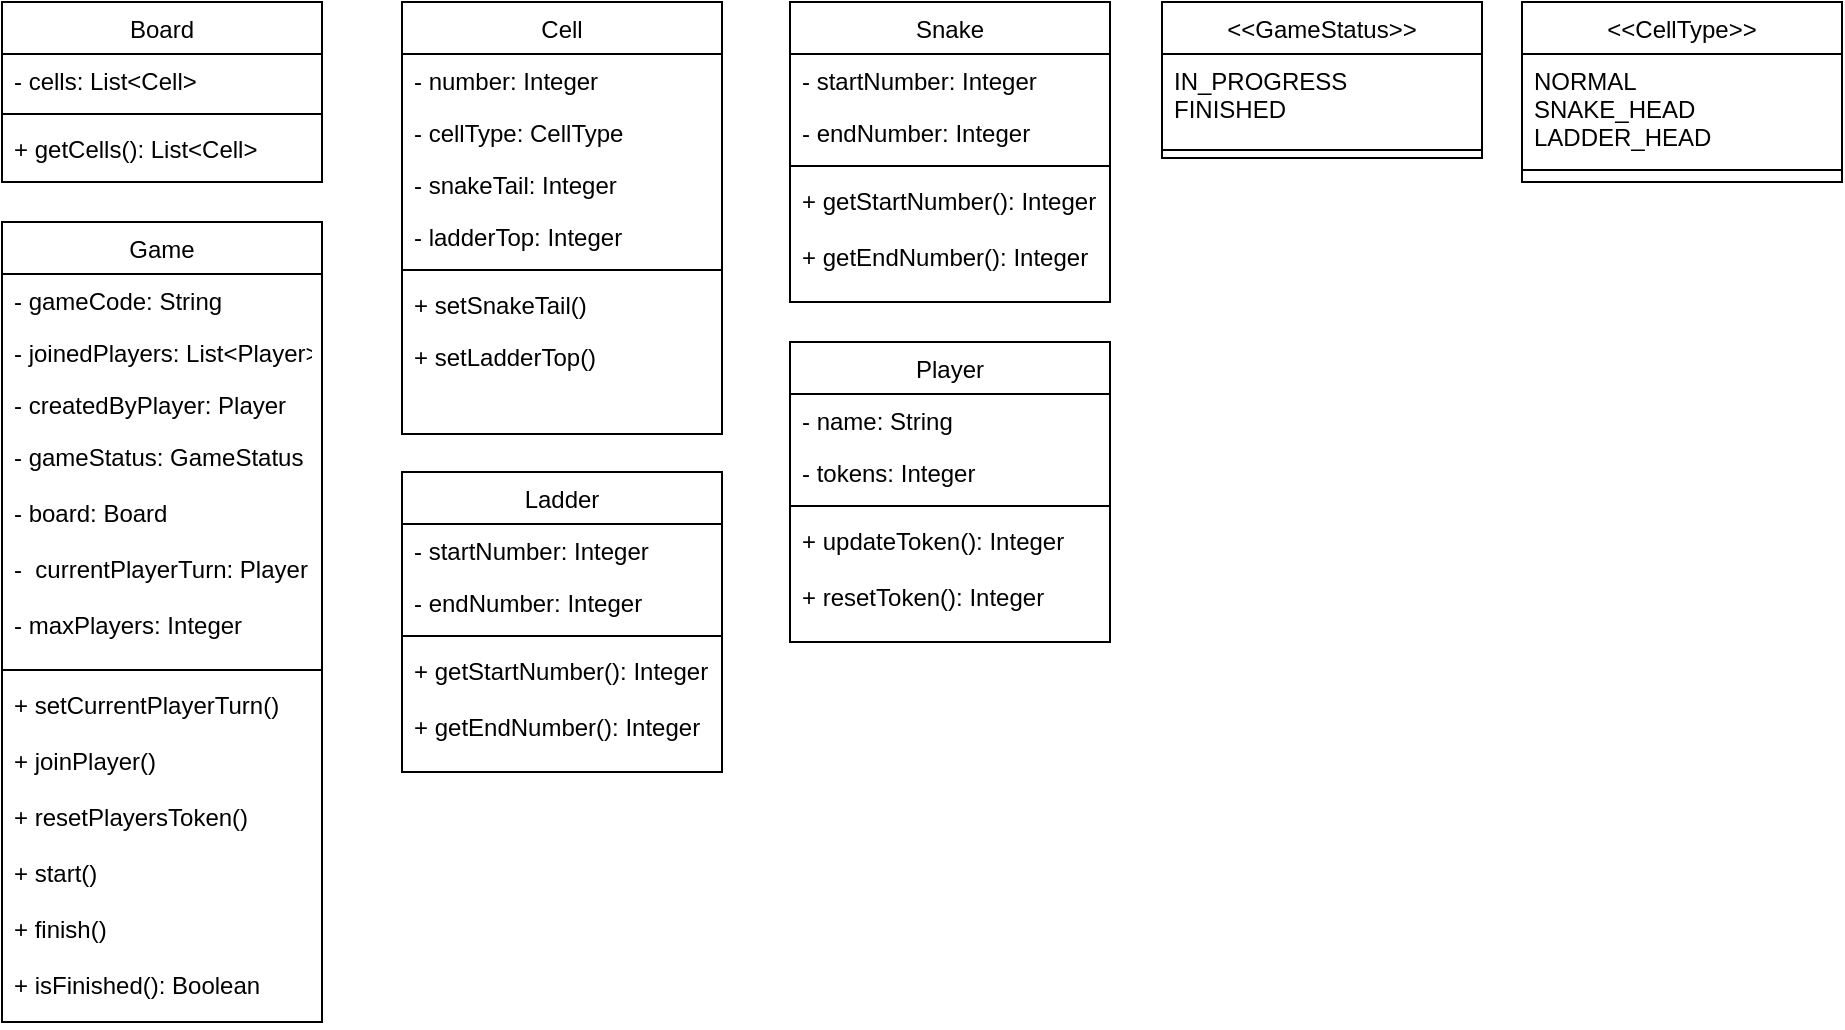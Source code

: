<mxfile version="21.2.9" type="github">
  <diagram id="C5RBs43oDa-KdzZeNtuy" name="Page-1">
    <mxGraphModel dx="1306" dy="736" grid="1" gridSize="10" guides="1" tooltips="1" connect="1" arrows="1" fold="1" page="1" pageScale="1" pageWidth="827" pageHeight="1169" math="0" shadow="0">
      <root>
        <mxCell id="WIyWlLk6GJQsqaUBKTNV-0" />
        <mxCell id="WIyWlLk6GJQsqaUBKTNV-1" parent="WIyWlLk6GJQsqaUBKTNV-0" />
        <mxCell id="zkfFHV4jXpPFQw0GAbJ--17" value="Cell" style="swimlane;fontStyle=0;align=center;verticalAlign=top;childLayout=stackLayout;horizontal=1;startSize=26;horizontalStack=0;resizeParent=1;resizeLast=0;collapsible=1;marginBottom=0;rounded=0;shadow=0;strokeWidth=1;" parent="WIyWlLk6GJQsqaUBKTNV-1" vertex="1">
          <mxGeometry x="220" y="10" width="160" height="216" as="geometry">
            <mxRectangle x="550" y="140" width="160" height="26" as="alternateBounds" />
          </mxGeometry>
        </mxCell>
        <mxCell id="zkfFHV4jXpPFQw0GAbJ--18" value="- number: Integer" style="text;align=left;verticalAlign=top;spacingLeft=4;spacingRight=4;overflow=hidden;rotatable=0;points=[[0,0.5],[1,0.5]];portConstraint=eastwest;" parent="zkfFHV4jXpPFQw0GAbJ--17" vertex="1">
          <mxGeometry y="26" width="160" height="26" as="geometry" />
        </mxCell>
        <mxCell id="zkfFHV4jXpPFQw0GAbJ--19" value="- cellType: CellType" style="text;align=left;verticalAlign=top;spacingLeft=4;spacingRight=4;overflow=hidden;rotatable=0;points=[[0,0.5],[1,0.5]];portConstraint=eastwest;rounded=0;shadow=0;html=0;" parent="zkfFHV4jXpPFQw0GAbJ--17" vertex="1">
          <mxGeometry y="52" width="160" height="26" as="geometry" />
        </mxCell>
        <mxCell id="zkfFHV4jXpPFQw0GAbJ--20" value="- snakeTail: Integer" style="text;align=left;verticalAlign=top;spacingLeft=4;spacingRight=4;overflow=hidden;rotatable=0;points=[[0,0.5],[1,0.5]];portConstraint=eastwest;rounded=0;shadow=0;html=0;" parent="zkfFHV4jXpPFQw0GAbJ--17" vertex="1">
          <mxGeometry y="78" width="160" height="26" as="geometry" />
        </mxCell>
        <mxCell id="zkfFHV4jXpPFQw0GAbJ--21" value="- ladderTop: Integer" style="text;align=left;verticalAlign=top;spacingLeft=4;spacingRight=4;overflow=hidden;rotatable=0;points=[[0,0.5],[1,0.5]];portConstraint=eastwest;rounded=0;shadow=0;html=0;" parent="zkfFHV4jXpPFQw0GAbJ--17" vertex="1">
          <mxGeometry y="104" width="160" height="26" as="geometry" />
        </mxCell>
        <mxCell id="zkfFHV4jXpPFQw0GAbJ--23" value="" style="line;html=1;strokeWidth=1;align=left;verticalAlign=middle;spacingTop=-1;spacingLeft=3;spacingRight=3;rotatable=0;labelPosition=right;points=[];portConstraint=eastwest;" parent="zkfFHV4jXpPFQw0GAbJ--17" vertex="1">
          <mxGeometry y="130" width="160" height="8" as="geometry" />
        </mxCell>
        <mxCell id="zkfFHV4jXpPFQw0GAbJ--24" value="+ setSnakeTail()" style="text;align=left;verticalAlign=top;spacingLeft=4;spacingRight=4;overflow=hidden;rotatable=0;points=[[0,0.5],[1,0.5]];portConstraint=eastwest;" parent="zkfFHV4jXpPFQw0GAbJ--17" vertex="1">
          <mxGeometry y="138" width="160" height="26" as="geometry" />
        </mxCell>
        <mxCell id="zkfFHV4jXpPFQw0GAbJ--25" value="+ setLadderTop()" style="text;align=left;verticalAlign=top;spacingLeft=4;spacingRight=4;overflow=hidden;rotatable=0;points=[[0,0.5],[1,0.5]];portConstraint=eastwest;" parent="zkfFHV4jXpPFQw0GAbJ--17" vertex="1">
          <mxGeometry y="164" width="160" height="26" as="geometry" />
        </mxCell>
        <mxCell id="9bd_ATraRKnkrkpEEzWT-12" value="Game" style="swimlane;fontStyle=0;align=center;verticalAlign=top;childLayout=stackLayout;horizontal=1;startSize=26;horizontalStack=0;resizeParent=1;resizeLast=0;collapsible=1;marginBottom=0;rounded=0;shadow=0;strokeWidth=1;" vertex="1" parent="WIyWlLk6GJQsqaUBKTNV-1">
          <mxGeometry x="20" y="120" width="160" height="400" as="geometry">
            <mxRectangle x="550" y="140" width="160" height="26" as="alternateBounds" />
          </mxGeometry>
        </mxCell>
        <mxCell id="9bd_ATraRKnkrkpEEzWT-13" value="- gameCode: String" style="text;align=left;verticalAlign=top;spacingLeft=4;spacingRight=4;overflow=hidden;rotatable=0;points=[[0,0.5],[1,0.5]];portConstraint=eastwest;" vertex="1" parent="9bd_ATraRKnkrkpEEzWT-12">
          <mxGeometry y="26" width="160" height="26" as="geometry" />
        </mxCell>
        <mxCell id="9bd_ATraRKnkrkpEEzWT-14" value="- joinedPlayers: List&lt;Player&gt;" style="text;align=left;verticalAlign=top;spacingLeft=4;spacingRight=4;overflow=hidden;rotatable=0;points=[[0,0.5],[1,0.5]];portConstraint=eastwest;rounded=0;shadow=0;html=0;" vertex="1" parent="9bd_ATraRKnkrkpEEzWT-12">
          <mxGeometry y="52" width="160" height="26" as="geometry" />
        </mxCell>
        <mxCell id="9bd_ATraRKnkrkpEEzWT-15" value="- createdByPlayer: Player" style="text;align=left;verticalAlign=top;spacingLeft=4;spacingRight=4;overflow=hidden;rotatable=0;points=[[0,0.5],[1,0.5]];portConstraint=eastwest;rounded=0;shadow=0;html=0;" vertex="1" parent="9bd_ATraRKnkrkpEEzWT-12">
          <mxGeometry y="78" width="160" height="26" as="geometry" />
        </mxCell>
        <mxCell id="9bd_ATraRKnkrkpEEzWT-16" value="- gameStatus: GameStatus&#xa;&#xa;- board: Board&#xa;&#xa;-  currentPlayerTurn: Player&#xa;&#xa;- maxPlayers: Integer" style="text;align=left;verticalAlign=top;spacingLeft=4;spacingRight=4;overflow=hidden;rotatable=0;points=[[0,0.5],[1,0.5]];portConstraint=eastwest;rounded=0;shadow=0;html=0;" vertex="1" parent="9bd_ATraRKnkrkpEEzWT-12">
          <mxGeometry y="104" width="160" height="116" as="geometry" />
        </mxCell>
        <mxCell id="9bd_ATraRKnkrkpEEzWT-17" value="" style="line;html=1;strokeWidth=1;align=left;verticalAlign=middle;spacingTop=-1;spacingLeft=3;spacingRight=3;rotatable=0;labelPosition=right;points=[];portConstraint=eastwest;" vertex="1" parent="9bd_ATraRKnkrkpEEzWT-12">
          <mxGeometry y="220" width="160" height="8" as="geometry" />
        </mxCell>
        <mxCell id="9bd_ATraRKnkrkpEEzWT-19" value="+ setCurrentPlayerTurn()&#xa;&#xa;+ joinPlayer()&#xa;&#xa;+ resetPlayersToken()&#xa;&#xa;+ start()&#xa;&#xa;+ finish()&#xa;&#xa;+ isFinished(): Boolean&#xa;&#xa;" style="text;align=left;verticalAlign=top;spacingLeft=4;spacingRight=4;overflow=hidden;rotatable=0;points=[[0,0.5],[1,0.5]];portConstraint=eastwest;" vertex="1" parent="9bd_ATraRKnkrkpEEzWT-12">
          <mxGeometry y="228" width="160" height="172" as="geometry" />
        </mxCell>
        <mxCell id="9bd_ATraRKnkrkpEEzWT-21" value="Ladder" style="swimlane;fontStyle=0;align=center;verticalAlign=top;childLayout=stackLayout;horizontal=1;startSize=26;horizontalStack=0;resizeParent=1;resizeLast=0;collapsible=1;marginBottom=0;rounded=0;shadow=0;strokeWidth=1;" vertex="1" parent="WIyWlLk6GJQsqaUBKTNV-1">
          <mxGeometry x="220" y="245" width="160" height="150" as="geometry">
            <mxRectangle x="550" y="140" width="160" height="26" as="alternateBounds" />
          </mxGeometry>
        </mxCell>
        <mxCell id="9bd_ATraRKnkrkpEEzWT-22" value="- startNumber: Integer " style="text;align=left;verticalAlign=top;spacingLeft=4;spacingRight=4;overflow=hidden;rotatable=0;points=[[0,0.5],[1,0.5]];portConstraint=eastwest;" vertex="1" parent="9bd_ATraRKnkrkpEEzWT-21">
          <mxGeometry y="26" width="160" height="26" as="geometry" />
        </mxCell>
        <mxCell id="9bd_ATraRKnkrkpEEzWT-23" value="- endNumber: Integer" style="text;align=left;verticalAlign=top;spacingLeft=4;spacingRight=4;overflow=hidden;rotatable=0;points=[[0,0.5],[1,0.5]];portConstraint=eastwest;rounded=0;shadow=0;html=0;" vertex="1" parent="9bd_ATraRKnkrkpEEzWT-21">
          <mxGeometry y="52" width="160" height="26" as="geometry" />
        </mxCell>
        <mxCell id="9bd_ATraRKnkrkpEEzWT-26" value="" style="line;html=1;strokeWidth=1;align=left;verticalAlign=middle;spacingTop=-1;spacingLeft=3;spacingRight=3;rotatable=0;labelPosition=right;points=[];portConstraint=eastwest;" vertex="1" parent="9bd_ATraRKnkrkpEEzWT-21">
          <mxGeometry y="78" width="160" height="8" as="geometry" />
        </mxCell>
        <mxCell id="9bd_ATraRKnkrkpEEzWT-27" value="+ getStartNumber(): Integer&#xa;&#xa;+ getEndNumber(): Integer" style="text;align=left;verticalAlign=top;spacingLeft=4;spacingRight=4;overflow=hidden;rotatable=0;points=[[0,0.5],[1,0.5]];portConstraint=eastwest;" vertex="1" parent="9bd_ATraRKnkrkpEEzWT-21">
          <mxGeometry y="86" width="160" height="64" as="geometry" />
        </mxCell>
        <mxCell id="9bd_ATraRKnkrkpEEzWT-28" value="Snake" style="swimlane;fontStyle=0;align=center;verticalAlign=top;childLayout=stackLayout;horizontal=1;startSize=26;horizontalStack=0;resizeParent=1;resizeLast=0;collapsible=1;marginBottom=0;rounded=0;shadow=0;strokeWidth=1;" vertex="1" parent="WIyWlLk6GJQsqaUBKTNV-1">
          <mxGeometry x="414" y="10" width="160" height="150" as="geometry">
            <mxRectangle x="550" y="140" width="160" height="26" as="alternateBounds" />
          </mxGeometry>
        </mxCell>
        <mxCell id="9bd_ATraRKnkrkpEEzWT-29" value="- startNumber: Integer " style="text;align=left;verticalAlign=top;spacingLeft=4;spacingRight=4;overflow=hidden;rotatable=0;points=[[0,0.5],[1,0.5]];portConstraint=eastwest;" vertex="1" parent="9bd_ATraRKnkrkpEEzWT-28">
          <mxGeometry y="26" width="160" height="26" as="geometry" />
        </mxCell>
        <mxCell id="9bd_ATraRKnkrkpEEzWT-30" value="- endNumber: Integer" style="text;align=left;verticalAlign=top;spacingLeft=4;spacingRight=4;overflow=hidden;rotatable=0;points=[[0,0.5],[1,0.5]];portConstraint=eastwest;rounded=0;shadow=0;html=0;" vertex="1" parent="9bd_ATraRKnkrkpEEzWT-28">
          <mxGeometry y="52" width="160" height="26" as="geometry" />
        </mxCell>
        <mxCell id="9bd_ATraRKnkrkpEEzWT-31" value="" style="line;html=1;strokeWidth=1;align=left;verticalAlign=middle;spacingTop=-1;spacingLeft=3;spacingRight=3;rotatable=0;labelPosition=right;points=[];portConstraint=eastwest;" vertex="1" parent="9bd_ATraRKnkrkpEEzWT-28">
          <mxGeometry y="78" width="160" height="8" as="geometry" />
        </mxCell>
        <mxCell id="9bd_ATraRKnkrkpEEzWT-32" value="+ getStartNumber(): Integer&#xa;&#xa;+ getEndNumber(): Integer" style="text;align=left;verticalAlign=top;spacingLeft=4;spacingRight=4;overflow=hidden;rotatable=0;points=[[0,0.5],[1,0.5]];portConstraint=eastwest;" vertex="1" parent="9bd_ATraRKnkrkpEEzWT-28">
          <mxGeometry y="86" width="160" height="64" as="geometry" />
        </mxCell>
        <mxCell id="9bd_ATraRKnkrkpEEzWT-33" value="Player" style="swimlane;fontStyle=0;align=center;verticalAlign=top;childLayout=stackLayout;horizontal=1;startSize=26;horizontalStack=0;resizeParent=1;resizeLast=0;collapsible=1;marginBottom=0;rounded=0;shadow=0;strokeWidth=1;" vertex="1" parent="WIyWlLk6GJQsqaUBKTNV-1">
          <mxGeometry x="414" y="180" width="160" height="150" as="geometry">
            <mxRectangle x="550" y="140" width="160" height="26" as="alternateBounds" />
          </mxGeometry>
        </mxCell>
        <mxCell id="9bd_ATraRKnkrkpEEzWT-34" value="- name: String " style="text;align=left;verticalAlign=top;spacingLeft=4;spacingRight=4;overflow=hidden;rotatable=0;points=[[0,0.5],[1,0.5]];portConstraint=eastwest;" vertex="1" parent="9bd_ATraRKnkrkpEEzWT-33">
          <mxGeometry y="26" width="160" height="26" as="geometry" />
        </mxCell>
        <mxCell id="9bd_ATraRKnkrkpEEzWT-35" value="- tokens: Integer" style="text;align=left;verticalAlign=top;spacingLeft=4;spacingRight=4;overflow=hidden;rotatable=0;points=[[0,0.5],[1,0.5]];portConstraint=eastwest;rounded=0;shadow=0;html=0;" vertex="1" parent="9bd_ATraRKnkrkpEEzWT-33">
          <mxGeometry y="52" width="160" height="26" as="geometry" />
        </mxCell>
        <mxCell id="9bd_ATraRKnkrkpEEzWT-36" value="" style="line;html=1;strokeWidth=1;align=left;verticalAlign=middle;spacingTop=-1;spacingLeft=3;spacingRight=3;rotatable=0;labelPosition=right;points=[];portConstraint=eastwest;" vertex="1" parent="9bd_ATraRKnkrkpEEzWT-33">
          <mxGeometry y="78" width="160" height="8" as="geometry" />
        </mxCell>
        <mxCell id="9bd_ATraRKnkrkpEEzWT-37" value="+ updateToken(): Integer&#xa;&#xa;+ resetToken(): Integer" style="text;align=left;verticalAlign=top;spacingLeft=4;spacingRight=4;overflow=hidden;rotatable=0;points=[[0,0.5],[1,0.5]];portConstraint=eastwest;" vertex="1" parent="9bd_ATraRKnkrkpEEzWT-33">
          <mxGeometry y="86" width="160" height="64" as="geometry" />
        </mxCell>
        <mxCell id="9bd_ATraRKnkrkpEEzWT-38" value="&lt;&lt;GameStatus&gt;&gt;&#xa;" style="swimlane;fontStyle=0;align=center;verticalAlign=top;childLayout=stackLayout;horizontal=1;startSize=26;horizontalStack=0;resizeParent=1;resizeLast=0;collapsible=1;marginBottom=0;rounded=0;shadow=0;strokeWidth=1;" vertex="1" parent="WIyWlLk6GJQsqaUBKTNV-1">
          <mxGeometry x="600" y="10" width="160" height="78" as="geometry">
            <mxRectangle x="550" y="140" width="160" height="26" as="alternateBounds" />
          </mxGeometry>
        </mxCell>
        <mxCell id="9bd_ATraRKnkrkpEEzWT-39" value="IN_PROGRESS&#xa;FINISHED" style="text;align=left;verticalAlign=top;spacingLeft=4;spacingRight=4;overflow=hidden;rotatable=0;points=[[0,0.5],[1,0.5]];portConstraint=eastwest;" vertex="1" parent="9bd_ATraRKnkrkpEEzWT-38">
          <mxGeometry y="26" width="160" height="44" as="geometry" />
        </mxCell>
        <mxCell id="9bd_ATraRKnkrkpEEzWT-41" value="" style="line;html=1;strokeWidth=1;align=left;verticalAlign=middle;spacingTop=-1;spacingLeft=3;spacingRight=3;rotatable=0;labelPosition=right;points=[];portConstraint=eastwest;" vertex="1" parent="9bd_ATraRKnkrkpEEzWT-38">
          <mxGeometry y="70" width="160" height="8" as="geometry" />
        </mxCell>
        <mxCell id="9bd_ATraRKnkrkpEEzWT-43" value="Board" style="swimlane;fontStyle=0;align=center;verticalAlign=top;childLayout=stackLayout;horizontal=1;startSize=26;horizontalStack=0;resizeParent=1;resizeLast=0;collapsible=1;marginBottom=0;rounded=0;shadow=0;strokeWidth=1;" vertex="1" parent="WIyWlLk6GJQsqaUBKTNV-1">
          <mxGeometry x="20" y="10" width="160" height="90" as="geometry">
            <mxRectangle x="550" y="140" width="160" height="26" as="alternateBounds" />
          </mxGeometry>
        </mxCell>
        <mxCell id="9bd_ATraRKnkrkpEEzWT-44" value="- cells: List&lt;Cell&gt;" style="text;align=left;verticalAlign=top;spacingLeft=4;spacingRight=4;overflow=hidden;rotatable=0;points=[[0,0.5],[1,0.5]];portConstraint=eastwest;" vertex="1" parent="9bd_ATraRKnkrkpEEzWT-43">
          <mxGeometry y="26" width="160" height="26" as="geometry" />
        </mxCell>
        <mxCell id="9bd_ATraRKnkrkpEEzWT-45" value="" style="line;html=1;strokeWidth=1;align=left;verticalAlign=middle;spacingTop=-1;spacingLeft=3;spacingRight=3;rotatable=0;labelPosition=right;points=[];portConstraint=eastwest;" vertex="1" parent="9bd_ATraRKnkrkpEEzWT-43">
          <mxGeometry y="52" width="160" height="8" as="geometry" />
        </mxCell>
        <mxCell id="9bd_ATraRKnkrkpEEzWT-46" value="+ getCells(): List&lt;Cell&gt;" style="text;align=left;verticalAlign=top;spacingLeft=4;spacingRight=4;overflow=hidden;rotatable=0;points=[[0,0.5],[1,0.5]];portConstraint=eastwest;" vertex="1" parent="9bd_ATraRKnkrkpEEzWT-43">
          <mxGeometry y="60" width="160" height="30" as="geometry" />
        </mxCell>
        <mxCell id="9bd_ATraRKnkrkpEEzWT-47" value="&lt;&lt;CellType&gt;&gt;&#xa;" style="swimlane;fontStyle=0;align=center;verticalAlign=top;childLayout=stackLayout;horizontal=1;startSize=26;horizontalStack=0;resizeParent=1;resizeLast=0;collapsible=1;marginBottom=0;rounded=0;shadow=0;strokeWidth=1;" vertex="1" parent="WIyWlLk6GJQsqaUBKTNV-1">
          <mxGeometry x="780" y="10" width="160" height="90" as="geometry">
            <mxRectangle x="550" y="140" width="160" height="26" as="alternateBounds" />
          </mxGeometry>
        </mxCell>
        <mxCell id="9bd_ATraRKnkrkpEEzWT-48" value="NORMAL&#xa;SNAKE_HEAD&#xa;LADDER_HEAD" style="text;align=left;verticalAlign=top;spacingLeft=4;spacingRight=4;overflow=hidden;rotatable=0;points=[[0,0.5],[1,0.5]];portConstraint=eastwest;" vertex="1" parent="9bd_ATraRKnkrkpEEzWT-47">
          <mxGeometry y="26" width="160" height="54" as="geometry" />
        </mxCell>
        <mxCell id="9bd_ATraRKnkrkpEEzWT-49" value="" style="line;html=1;strokeWidth=1;align=left;verticalAlign=middle;spacingTop=-1;spacingLeft=3;spacingRight=3;rotatable=0;labelPosition=right;points=[];portConstraint=eastwest;" vertex="1" parent="9bd_ATraRKnkrkpEEzWT-47">
          <mxGeometry y="80" width="160" height="8" as="geometry" />
        </mxCell>
      </root>
    </mxGraphModel>
  </diagram>
</mxfile>
